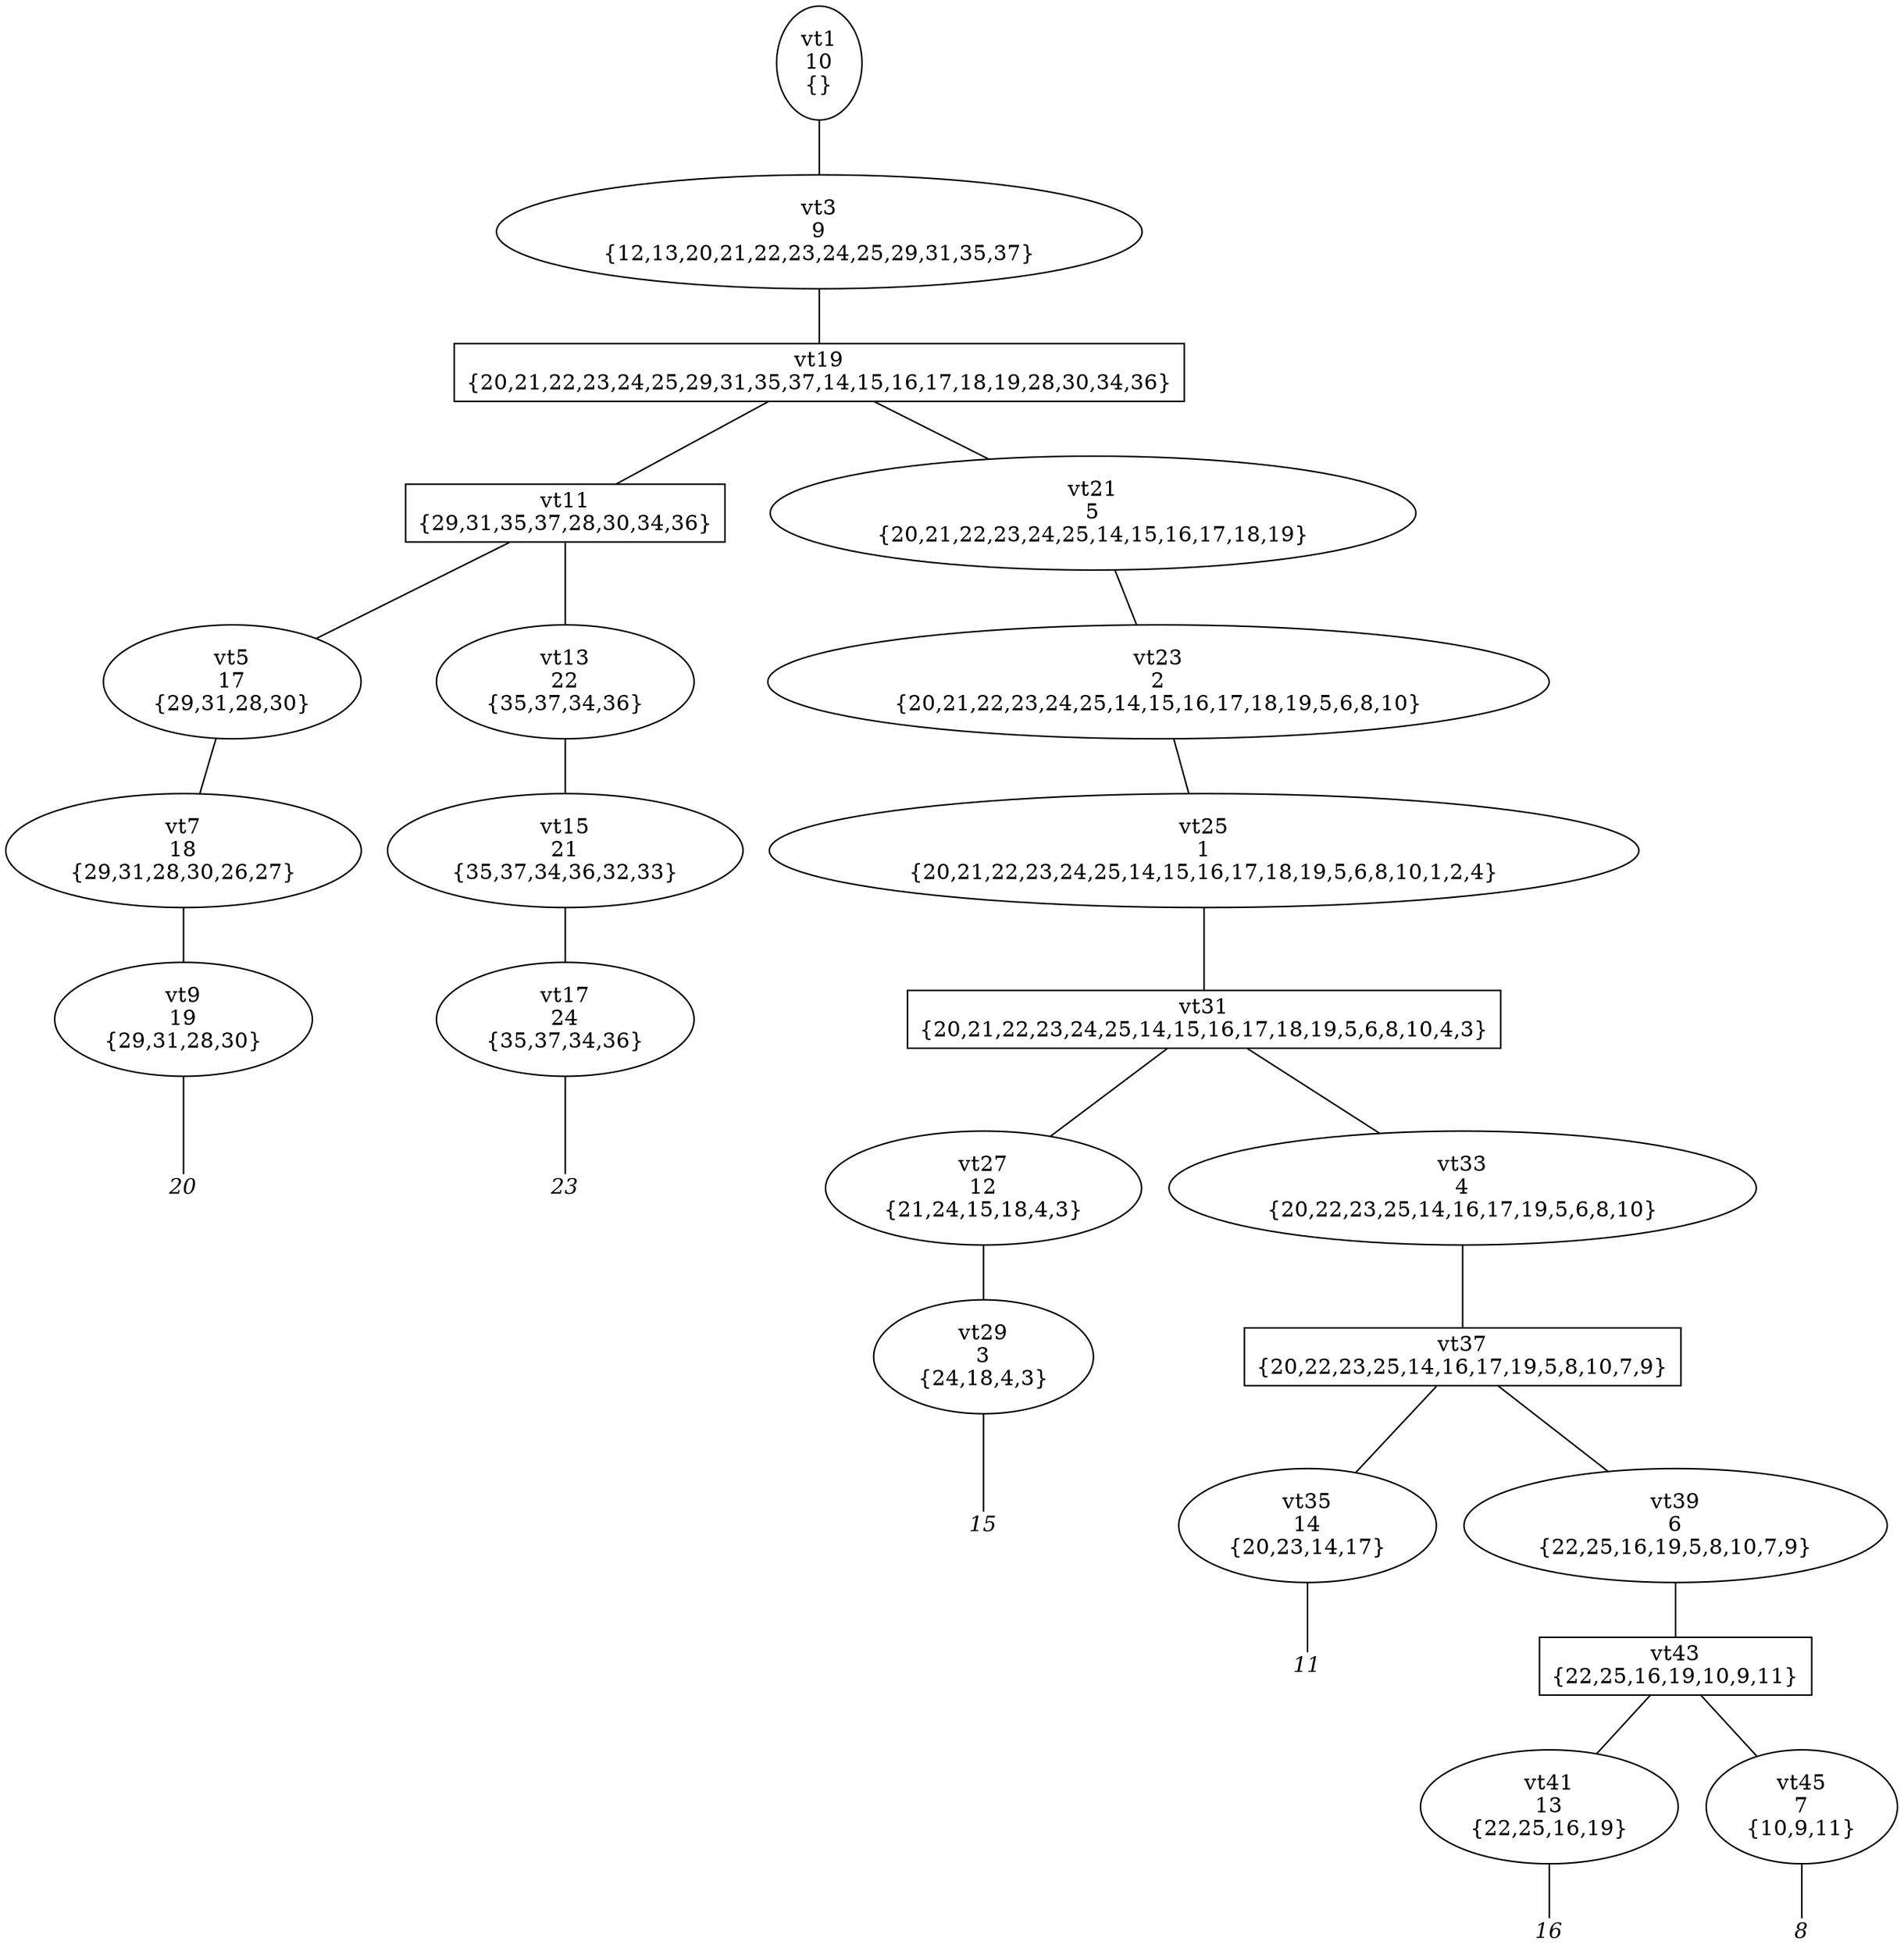 
digraph vtree {

overlap=false

n1 [label="vt1
10
{}",shape="ellipse"]; 
n3 [label="vt3
9
{12,13,20,21,22,23,24,25,29,31,35,37}",shape="ellipse"]; 
n19 [label="vt19
{20,21,22,23,24,25,29,31,35,37,14,15,16,17,18,19,28,30,34,36}",shape="box"]; 
n11 [label="vt11
{29,31,35,37,28,30,34,36}",shape="box"]; 
n5 [label="vt5
17
{29,31,28,30}",shape="ellipse"]; 
n7 [label="vt7
18
{29,31,28,30,26,27}",shape="ellipse"]; 
n9 [label="vt9
19
{29,31,28,30}",shape="ellipse"]; 
n10 [label="20",fontname="Times-Italic",fontsize=14,shape=plaintext,fixedsize=true,width=.25,height=.25]; 
n13 [label="vt13
22
{35,37,34,36}",shape="ellipse"]; 
n15 [label="vt15
21
{35,37,34,36,32,33}",shape="ellipse"]; 
n17 [label="vt17
24
{35,37,34,36}",shape="ellipse"]; 
n18 [label="23",fontname="Times-Italic",fontsize=14,shape=plaintext,fixedsize=true,width=.25,height=.25]; 
n21 [label="vt21
5
{20,21,22,23,24,25,14,15,16,17,18,19}",shape="ellipse"]; 
n23 [label="vt23
2
{20,21,22,23,24,25,14,15,16,17,18,19,5,6,8,10}",shape="ellipse"]; 
n25 [label="vt25
1
{20,21,22,23,24,25,14,15,16,17,18,19,5,6,8,10,1,2,4}",shape="ellipse"]; 
n31 [label="vt31
{20,21,22,23,24,25,14,15,16,17,18,19,5,6,8,10,4,3}",shape="box"]; 
n27 [label="vt27
12
{21,24,15,18,4,3}",shape="ellipse"]; 
n29 [label="vt29
3
{24,18,4,3}",shape="ellipse"]; 
n30 [label="15",fontname="Times-Italic",fontsize=14,shape=plaintext,fixedsize=true,width=.25,height=.25]; 
n33 [label="vt33
4
{20,22,23,25,14,16,17,19,5,6,8,10}",shape="ellipse"]; 
n37 [label="vt37
{20,22,23,25,14,16,17,19,5,8,10,7,9}",shape="box"]; 
n35 [label="vt35
14
{20,23,14,17}",shape="ellipse"]; 
n36 [label="11",fontname="Times-Italic",fontsize=14,shape=plaintext,fixedsize=true,width=.25,height=.25]; 
n39 [label="vt39
6
{22,25,16,19,5,8,10,7,9}",shape="ellipse"]; 
n43 [label="vt43
{22,25,16,19,10,9,11}",shape="box"]; 
n41 [label="vt41
13
{22,25,16,19}",shape="ellipse"]; 
n42 [label="16",fontname="Times-Italic",fontsize=14,shape=plaintext,fixedsize=true,width=.25,height=.25]; 
n45 [label="vt45
7
{10,9,11}",shape="ellipse"]; 
n46 [label="8",fontname="Times-Italic",fontsize=14,shape=plaintext,fixedsize=true,width=.25,height=.25]; 
n1->n3 [arrowhead=none];
n3->n19 [arrowhead=none];
n19->n11 [arrowhead=none];
n11->n5 [arrowhead=none];
n5->n7 [arrowhead=none];
n7->n9 [arrowhead=none];
n9->n10 [arrowhead=none];
n11->n13 [arrowhead=none];
n13->n15 [arrowhead=none];
n15->n17 [arrowhead=none];
n17->n18 [arrowhead=none];
n19->n21 [arrowhead=none];
n21->n23 [arrowhead=none];
n23->n25 [arrowhead=none];
n25->n31 [arrowhead=none];
n31->n27 [arrowhead=none];
n27->n29 [arrowhead=none];
n29->n30 [arrowhead=none];
n31->n33 [arrowhead=none];
n33->n37 [arrowhead=none];
n37->n35 [arrowhead=none];
n35->n36 [arrowhead=none];
n37->n39 [arrowhead=none];
n39->n43 [arrowhead=none];
n43->n41 [arrowhead=none];
n41->n42 [arrowhead=none];
n43->n45 [arrowhead=none];
n45->n46 [arrowhead=none];


}